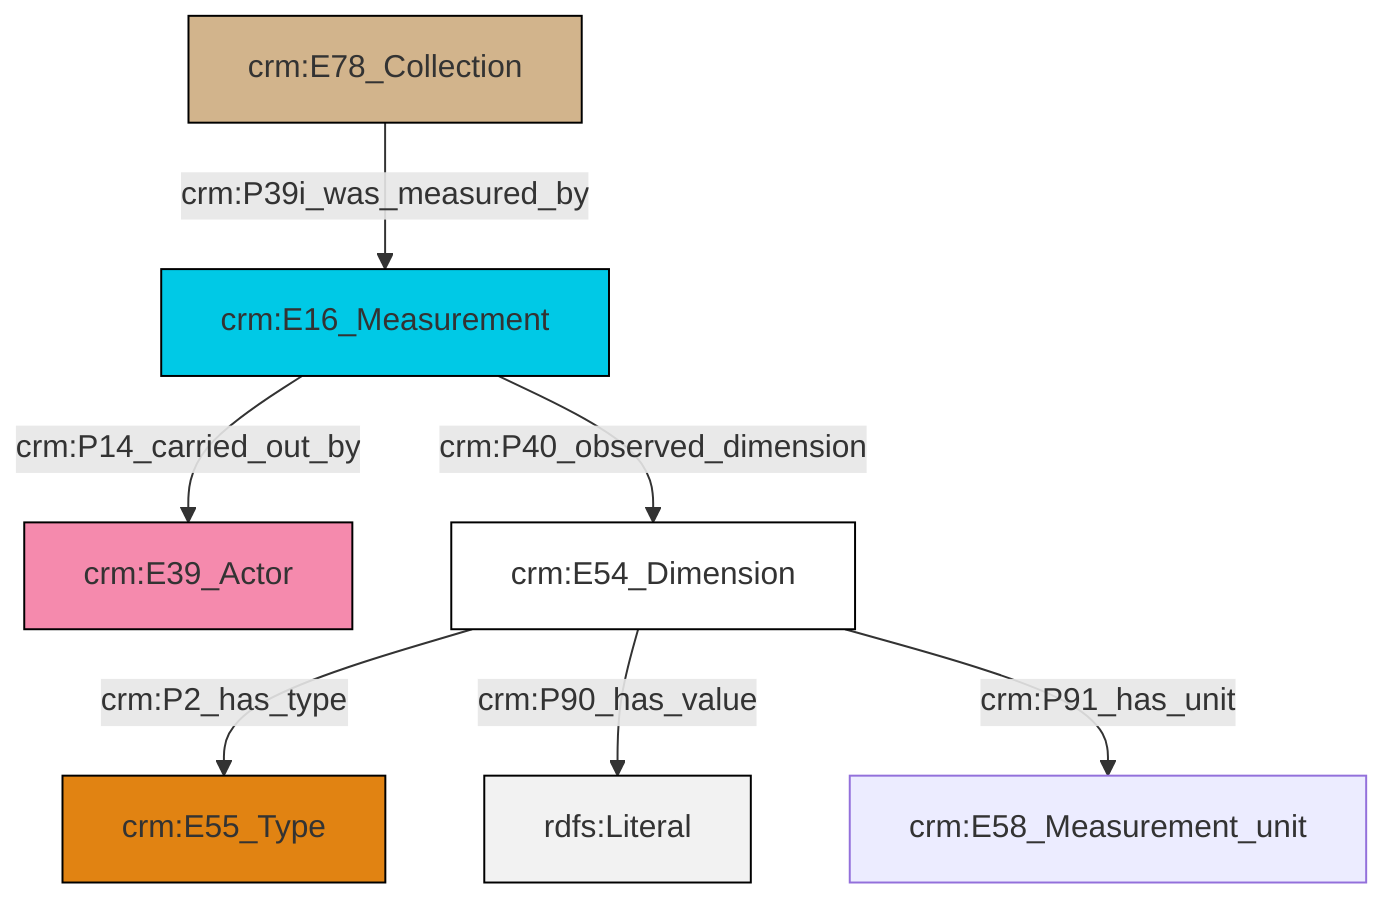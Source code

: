 graph TD
classDef Literal fill:#f2f2f2,stroke:#000000;
classDef CRM_Entity fill:#FFFFFF,stroke:#000000;
classDef Temporal_Entity fill:#00C9E6, stroke:#000000;
classDef Type fill:#E18312, stroke:#000000;
classDef Time-Span fill:#2C9C91, stroke:#000000;
classDef Appellation fill:#FFEB7F, stroke:#000000;
classDef Place fill:#008836, stroke:#000000;
classDef Persistent_Item fill:#B266B2, stroke:#000000;
classDef Conceptual_Object fill:#FFD700, stroke:#000000;
classDef Physical_Thing fill:#D2B48C, stroke:#000000;
classDef Actor fill:#f58aad, stroke:#000000;
classDef PC_Classes fill:#4ce600, stroke:#000000;
classDef Multi fill:#cccccc,stroke:#000000;

4["crm:E16_Measurement"]:::Temporal_Entity -->|crm:P40_observed_dimension| 5["crm:E54_Dimension"]:::CRM_Entity
5["crm:E54_Dimension"]:::CRM_Entity -->|crm:P2_has_type| 8["crm:E55_Type"]:::Type
5["crm:E54_Dimension"]:::CRM_Entity -->|crm:P90_has_value| 9[rdfs:Literal]:::Literal
4["crm:E16_Measurement"]:::Temporal_Entity -->|crm:P14_carried_out_by| 2["crm:E39_Actor"]:::Actor
0["crm:E78_Collection"]:::Physical_Thing -->|crm:P39i_was_measured_by| 4["crm:E16_Measurement"]:::Temporal_Entity
5["crm:E54_Dimension"]:::CRM_Entity -->|crm:P91_has_unit| 6["crm:E58_Measurement_unit"]:::Default